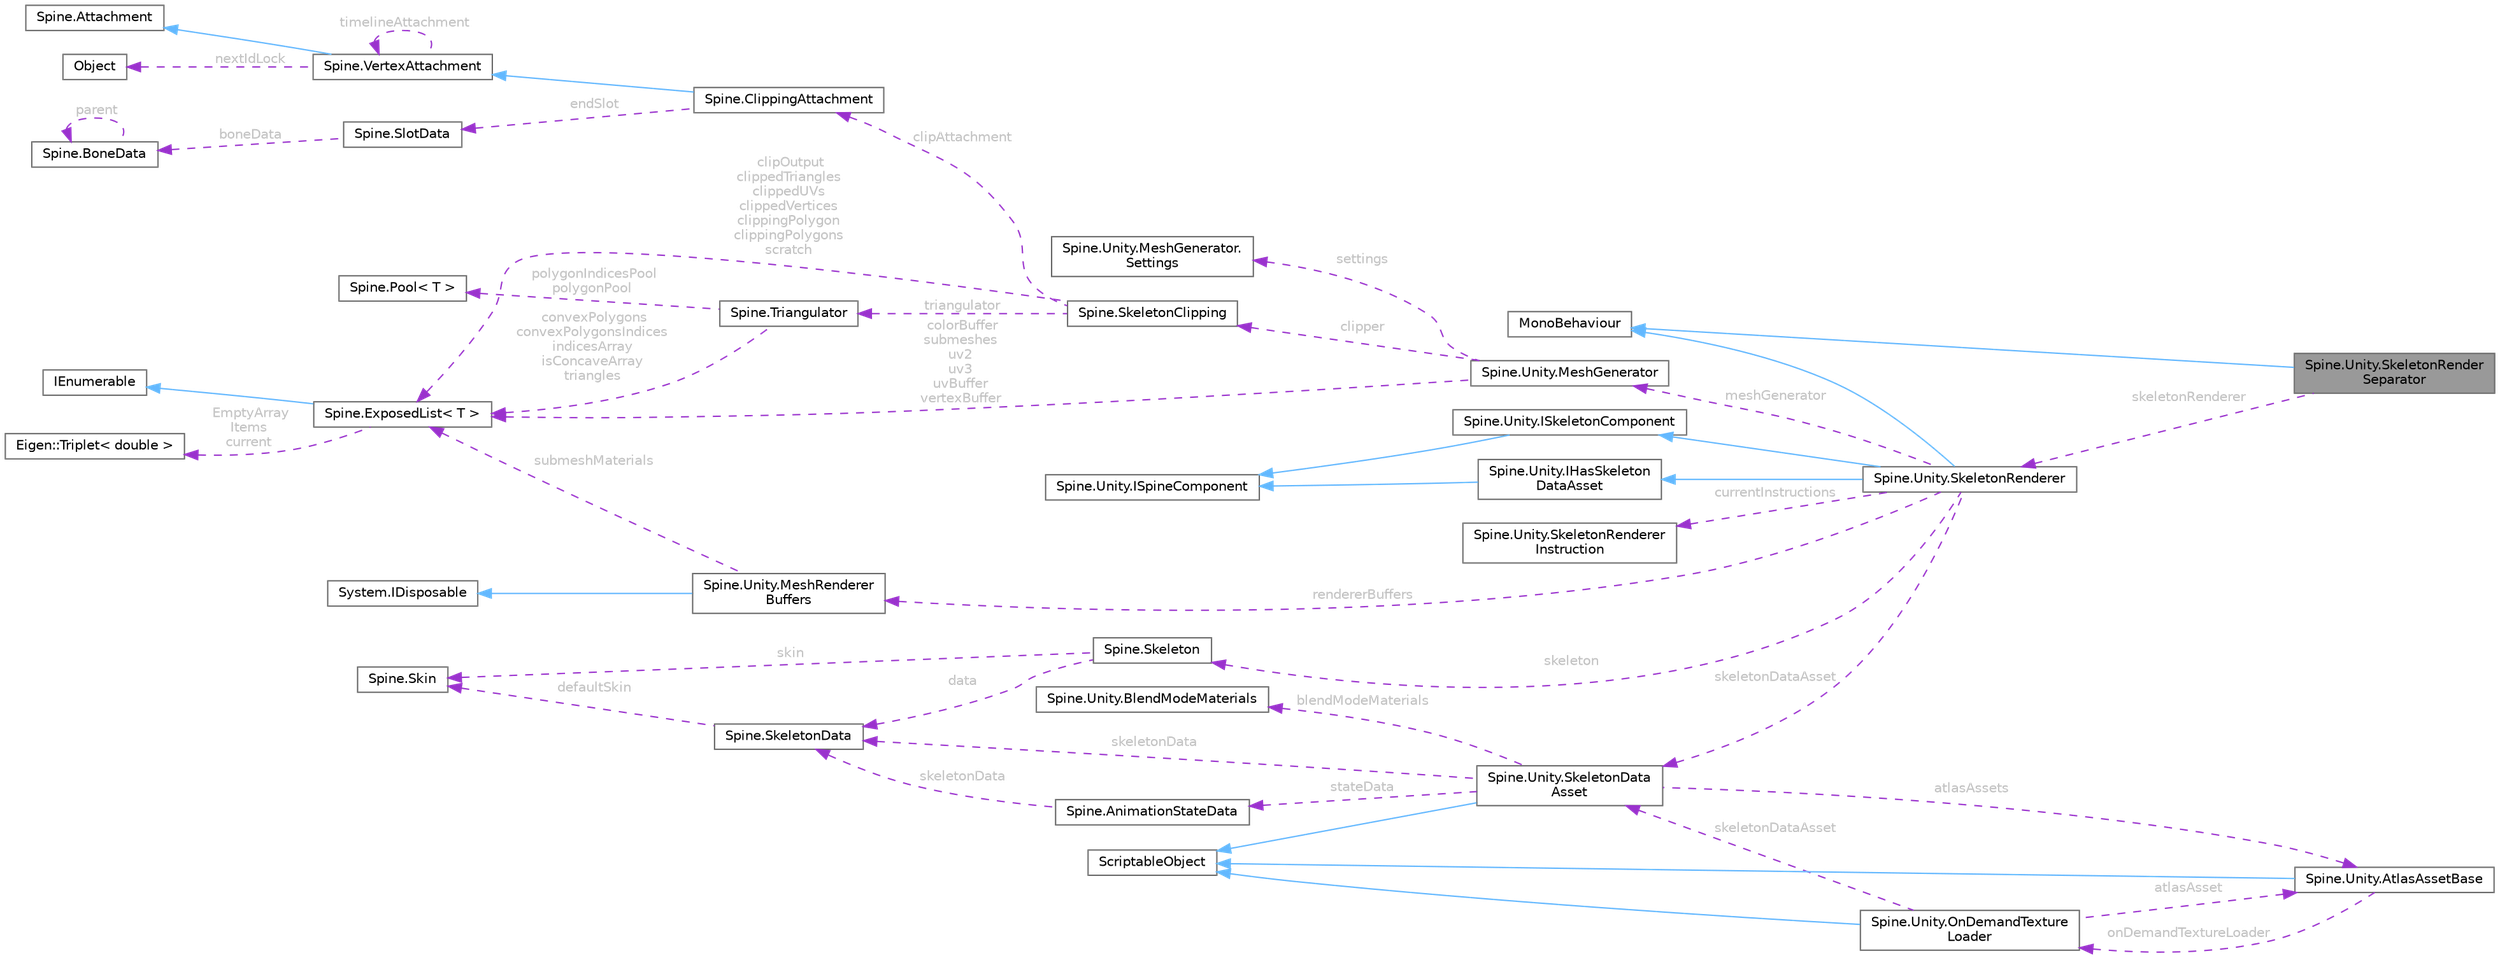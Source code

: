 digraph "Spine.Unity.SkeletonRenderSeparator"
{
 // LATEX_PDF_SIZE
  bgcolor="transparent";
  edge [fontname=Helvetica,fontsize=10,labelfontname=Helvetica,labelfontsize=10];
  node [fontname=Helvetica,fontsize=10,shape=box,height=0.2,width=0.4];
  rankdir="LR";
  Node1 [id="Node000001",label="Spine.Unity.SkeletonRender\lSeparator",height=0.2,width=0.4,color="gray40", fillcolor="grey60", style="filled", fontcolor="black",tooltip=" "];
  Node2 -> Node1 [id="edge46_Node000001_Node000002",dir="back",color="steelblue1",style="solid",tooltip=" "];
  Node2 [id="Node000002",label="MonoBehaviour",height=0.2,width=0.4,color="gray40", fillcolor="white", style="filled",tooltip=" "];
  Node3 -> Node1 [id="edge47_Node000001_Node000003",dir="back",color="darkorchid3",style="dashed",tooltip=" ",label=" skeletonRenderer",fontcolor="grey" ];
  Node3 [id="Node000003",label="Spine.Unity.SkeletonRenderer",height=0.2,width=0.4,color="gray40", fillcolor="white", style="filled",URL="$class_spine_1_1_unity_1_1_skeleton_renderer.html",tooltip="Base class of animated Spine skeleton components. This component manages and renders a skeleton."];
  Node2 -> Node3 [id="edge48_Node000003_Node000002",dir="back",color="steelblue1",style="solid",tooltip=" "];
  Node4 -> Node3 [id="edge49_Node000003_Node000004",dir="back",color="steelblue1",style="solid",tooltip=" "];
  Node4 [id="Node000004",label="Spine.Unity.ISkeletonComponent",height=0.2,width=0.4,color="gray40", fillcolor="white", style="filled",URL="$interface_spine_1_1_unity_1_1_i_skeleton_component.html",tooltip="A Spine-Unity Component that manages a Spine.Skeleton instance, instantiated from a SkeletonDataAsset..."];
  Node5 -> Node4 [id="edge50_Node000004_Node000005",dir="back",color="steelblue1",style="solid",tooltip=" "];
  Node5 [id="Node000005",label="Spine.Unity.ISpineComponent",height=0.2,width=0.4,color="gray40", fillcolor="white", style="filled",URL="$interface_spine_1_1_unity_1_1_i_spine_component.html",tooltip=" "];
  Node6 -> Node3 [id="edge51_Node000003_Node000006",dir="back",color="steelblue1",style="solid",tooltip=" "];
  Node6 [id="Node000006",label="Spine.Unity.IHasSkeleton\lDataAsset",height=0.2,width=0.4,color="gray40", fillcolor="white", style="filled",URL="$interface_spine_1_1_unity_1_1_i_has_skeleton_data_asset.html",tooltip="Holds a reference to a SkeletonDataAsset."];
  Node5 -> Node6 [id="edge52_Node000006_Node000005",dir="back",color="steelblue1",style="solid",tooltip=" "];
  Node7 -> Node3 [id="edge53_Node000003_Node000007",dir="back",color="darkorchid3",style="dashed",tooltip=" ",label=" skeletonDataAsset",fontcolor="grey" ];
  Node7 [id="Node000007",label="Spine.Unity.SkeletonData\lAsset",height=0.2,width=0.4,color="gray40", fillcolor="white", style="filled",URL="$class_spine_1_1_unity_1_1_skeleton_data_asset.html",tooltip=" "];
  Node8 -> Node7 [id="edge54_Node000007_Node000008",dir="back",color="steelblue1",style="solid",tooltip=" "];
  Node8 [id="Node000008",label="ScriptableObject",height=0.2,width=0.4,color="gray40", fillcolor="white", style="filled",tooltip=" "];
  Node9 -> Node7 [id="edge55_Node000007_Node000009",dir="back",color="darkorchid3",style="dashed",tooltip=" ",label=" atlasAssets",fontcolor="grey" ];
  Node9 [id="Node000009",label="Spine.Unity.AtlasAssetBase",height=0.2,width=0.4,color="gray40", fillcolor="white", style="filled",URL="$class_spine_1_1_unity_1_1_atlas_asset_base.html",tooltip=" "];
  Node8 -> Node9 [id="edge56_Node000009_Node000008",dir="back",color="steelblue1",style="solid",tooltip=" "];
  Node10 -> Node9 [id="edge57_Node000009_Node000010",dir="back",color="darkorchid3",style="dashed",tooltip=" ",label=" onDemandTextureLoader",fontcolor="grey" ];
  Node10 [id="Node000010",label="Spine.Unity.OnDemandTexture\lLoader",height=0.2,width=0.4,color="gray40", fillcolor="white", style="filled",URL="$class_spine_1_1_unity_1_1_on_demand_texture_loader.html",tooltip=" "];
  Node8 -> Node10 [id="edge58_Node000010_Node000008",dir="back",color="steelblue1",style="solid",tooltip=" "];
  Node9 -> Node10 [id="edge59_Node000010_Node000009",dir="back",color="darkorchid3",style="dashed",tooltip=" ",label=" atlasAsset",fontcolor="grey" ];
  Node7 -> Node10 [id="edge60_Node000010_Node000007",dir="back",color="darkorchid3",style="dashed",tooltip=" ",label=" skeletonDataAsset",fontcolor="grey" ];
  Node11 -> Node7 [id="edge61_Node000007_Node000011",dir="back",color="darkorchid3",style="dashed",tooltip=" ",label=" blendModeMaterials",fontcolor="grey" ];
  Node11 [id="Node000011",label="Spine.Unity.BlendModeMaterials",height=0.2,width=0.4,color="gray40", fillcolor="white", style="filled",URL="$class_spine_1_1_unity_1_1_blend_mode_materials.html",tooltip=" "];
  Node12 -> Node7 [id="edge62_Node000007_Node000012",dir="back",color="darkorchid3",style="dashed",tooltip=" ",label=" skeletonData",fontcolor="grey" ];
  Node12 [id="Node000012",label="Spine.SkeletonData",height=0.2,width=0.4,color="gray40", fillcolor="white", style="filled",URL="$class_spine_1_1_skeleton_data.html",tooltip="Stores the setup pose and all of the stateless data for a skeleton."];
  Node13 -> Node12 [id="edge63_Node000012_Node000013",dir="back",color="darkorchid3",style="dashed",tooltip=" ",label=" defaultSkin",fontcolor="grey" ];
  Node13 [id="Node000013",label="Spine.Skin",height=0.2,width=0.4,color="gray40", fillcolor="white", style="filled",URL="$class_spine_1_1_skin.html",tooltip="Stores attachments by slot index and attachment name."];
  Node14 -> Node7 [id="edge64_Node000007_Node000014",dir="back",color="darkorchid3",style="dashed",tooltip=" ",label=" stateData",fontcolor="grey" ];
  Node14 [id="Node000014",label="Spine.AnimationStateData",height=0.2,width=0.4,color="gray40", fillcolor="white", style="filled",URL="$class_spine_1_1_animation_state_data.html",tooltip="Stores mix (crossfade) durations to be applied when AnimationState animations are changed."];
  Node12 -> Node14 [id="edge65_Node000014_Node000012",dir="back",color="darkorchid3",style="dashed",tooltip=" ",label=" skeletonData",fontcolor="grey" ];
  Node15 -> Node3 [id="edge66_Node000003_Node000015",dir="back",color="darkorchid3",style="dashed",tooltip=" ",label=" currentInstructions",fontcolor="grey" ];
  Node15 [id="Node000015",label="Spine.Unity.SkeletonRenderer\lInstruction",height=0.2,width=0.4,color="gray40", fillcolor="white", style="filled",URL="$class_spine_1_1_unity_1_1_skeleton_renderer_instruction.html",tooltip="Instructions used by a SkeletonRenderer to render a mesh."];
  Node16 -> Node3 [id="edge67_Node000003_Node000016",dir="back",color="darkorchid3",style="dashed",tooltip=" ",label=" meshGenerator",fontcolor="grey" ];
  Node16 [id="Node000016",label="Spine.Unity.MeshGenerator",height=0.2,width=0.4,color="gray40", fillcolor="white", style="filled",URL="$class_spine_1_1_unity_1_1_mesh_generator.html",tooltip="Holds several methods to prepare and generate a UnityEngine mesh based on a skeleton...."];
  Node17 -> Node16 [id="edge68_Node000016_Node000017",dir="back",color="darkorchid3",style="dashed",tooltip=" ",label=" settings",fontcolor="grey" ];
  Node17 [id="Node000017",label="Spine.Unity.MeshGenerator.\lSettings",height=0.2,width=0.4,color="gray40", fillcolor="white", style="filled",URL="$struct_spine_1_1_unity_1_1_mesh_generator_1_1_settings.html",tooltip=" "];
  Node18 -> Node16 [id="edge69_Node000016_Node000018",dir="back",color="darkorchid3",style="dashed",tooltip=" ",label=" colorBuffer\nsubmeshes\nuv2\nuv3\nuvBuffer\nvertexBuffer",fontcolor="grey" ];
  Node18 [id="Node000018",label="Spine.ExposedList\< T \>",height=0.2,width=0.4,color="gray40", fillcolor="white", style="filled",URL="$class_spine_1_1_exposed_list-1-g.html",tooltip=" "];
  Node19 -> Node18 [id="edge70_Node000018_Node000019",dir="back",color="steelblue1",style="solid",tooltip=" "];
  Node19 [id="Node000019",label="IEnumerable",height=0.2,width=0.4,color="gray40", fillcolor="white", style="filled",tooltip=" "];
  Node20 -> Node18 [id="edge71_Node000018_Node000020",dir="back",color="darkorchid3",style="dashed",tooltip=" ",label=" EmptyArray\nItems\ncurrent",fontcolor="grey" ];
  Node20 [id="Node000020",label="Eigen::Triplet\< double \>",height=0.2,width=0.4,color="gray40", fillcolor="white", style="filled",URL="$class_eigen_1_1_triplet.html",tooltip=" "];
  Node21 -> Node16 [id="edge72_Node000016_Node000021",dir="back",color="darkorchid3",style="dashed",tooltip=" ",label=" clipper",fontcolor="grey" ];
  Node21 [id="Node000021",label="Spine.SkeletonClipping",height=0.2,width=0.4,color="gray40", fillcolor="white", style="filled",URL="$class_spine_1_1_skeleton_clipping.html",tooltip=" "];
  Node22 -> Node21 [id="edge73_Node000021_Node000022",dir="back",color="darkorchid3",style="dashed",tooltip=" ",label=" triangulator",fontcolor="grey" ];
  Node22 [id="Node000022",label="Spine.Triangulator",height=0.2,width=0.4,color="gray40", fillcolor="white", style="filled",URL="$class_spine_1_1_triangulator.html",tooltip=" "];
  Node18 -> Node22 [id="edge74_Node000022_Node000018",dir="back",color="darkorchid3",style="dashed",tooltip=" ",label=" convexPolygons\nconvexPolygonsIndices\nindicesArray\nisConcaveArray\ntriangles",fontcolor="grey" ];
  Node23 -> Node22 [id="edge75_Node000022_Node000023",dir="back",color="darkorchid3",style="dashed",tooltip=" ",label=" polygonIndicesPool\npolygonPool",fontcolor="grey" ];
  Node23 [id="Node000023",label="Spine.Pool\< T \>",height=0.2,width=0.4,color="gray40", fillcolor="white", style="filled",URL="$class_spine_1_1_pool-1-g.html",tooltip=" "];
  Node18 -> Node21 [id="edge76_Node000021_Node000018",dir="back",color="darkorchid3",style="dashed",tooltip=" ",label=" clipOutput\nclippedTriangles\nclippedUVs\nclippedVertices\nclippingPolygon\nclippingPolygons\nscratch",fontcolor="grey" ];
  Node24 -> Node21 [id="edge77_Node000021_Node000024",dir="back",color="darkorchid3",style="dashed",tooltip=" ",label=" clipAttachment",fontcolor="grey" ];
  Node24 [id="Node000024",label="Spine.ClippingAttachment",height=0.2,width=0.4,color="gray40", fillcolor="white", style="filled",URL="$class_spine_1_1_clipping_attachment.html",tooltip=" "];
  Node25 -> Node24 [id="edge78_Node000024_Node000025",dir="back",color="steelblue1",style="solid",tooltip=" "];
  Node25 [id="Node000025",label="Spine.VertexAttachment",height=0.2,width=0.4,color="gray40", fillcolor="white", style="filled",URL="$class_spine_1_1_vertex_attachment.html",tooltip=">An attachment with vertices that are transformed by one or more bones and can be deformed by a slot'..."];
  Node26 -> Node25 [id="edge79_Node000025_Node000026",dir="back",color="steelblue1",style="solid",tooltip=" "];
  Node26 [id="Node000026",label="Spine.Attachment",height=0.2,width=0.4,color="gray40", fillcolor="white", style="filled",URL="$class_spine_1_1_attachment.html",tooltip="The base class for all attachments."];
  Node27 -> Node25 [id="edge80_Node000025_Node000027",dir="back",color="darkorchid3",style="dashed",tooltip=" ",label=" nextIdLock",fontcolor="grey" ];
  Node27 [id="Node000027",label="Object",height=0.2,width=0.4,color="gray40", fillcolor="white", style="filled",URL="$class_object.html",tooltip=" "];
  Node25 -> Node25 [id="edge81_Node000025_Node000025",dir="back",color="darkorchid3",style="dashed",tooltip=" ",label=" timelineAttachment",fontcolor="grey" ];
  Node28 -> Node24 [id="edge82_Node000024_Node000028",dir="back",color="darkorchid3",style="dashed",tooltip=" ",label=" endSlot",fontcolor="grey" ];
  Node28 [id="Node000028",label="Spine.SlotData",height=0.2,width=0.4,color="gray40", fillcolor="white", style="filled",URL="$class_spine_1_1_slot_data.html",tooltip=" "];
  Node29 -> Node28 [id="edge83_Node000028_Node000029",dir="back",color="darkorchid3",style="dashed",tooltip=" ",label=" boneData",fontcolor="grey" ];
  Node29 [id="Node000029",label="Spine.BoneData",height=0.2,width=0.4,color="gray40", fillcolor="white", style="filled",URL="$class_spine_1_1_bone_data.html",tooltip=" "];
  Node29 -> Node29 [id="edge84_Node000029_Node000029",dir="back",color="darkorchid3",style="dashed",tooltip=" ",label=" parent",fontcolor="grey" ];
  Node30 -> Node3 [id="edge85_Node000003_Node000030",dir="back",color="darkorchid3",style="dashed",tooltip=" ",label=" rendererBuffers",fontcolor="grey" ];
  Node30 [id="Node000030",label="Spine.Unity.MeshRenderer\lBuffers",height=0.2,width=0.4,color="gray40", fillcolor="white", style="filled",URL="$class_spine_1_1_unity_1_1_mesh_renderer_buffers.html",tooltip="A double-buffered Mesh, and a shared material array, bundled for use by Spine components that need to..."];
  Node31 -> Node30 [id="edge86_Node000030_Node000031",dir="back",color="steelblue1",style="solid",tooltip=" "];
  Node31 [id="Node000031",label="System.IDisposable",height=0.2,width=0.4,color="gray40", fillcolor="white", style="filled",tooltip=" "];
  Node18 -> Node30 [id="edge87_Node000030_Node000018",dir="back",color="darkorchid3",style="dashed",tooltip=" ",label=" submeshMaterials",fontcolor="grey" ];
  Node32 -> Node3 [id="edge88_Node000003_Node000032",dir="back",color="darkorchid3",style="dashed",tooltip=" ",label=" skeleton",fontcolor="grey" ];
  Node32 [id="Node000032",label="Spine.Skeleton",height=0.2,width=0.4,color="gray40", fillcolor="white", style="filled",URL="$class_spine_1_1_skeleton.html",tooltip=" "];
  Node12 -> Node32 [id="edge89_Node000032_Node000012",dir="back",color="darkorchid3",style="dashed",tooltip=" ",label=" data",fontcolor="grey" ];
  Node13 -> Node32 [id="edge90_Node000032_Node000013",dir="back",color="darkorchid3",style="dashed",tooltip=" ",label=" skin",fontcolor="grey" ];
}
